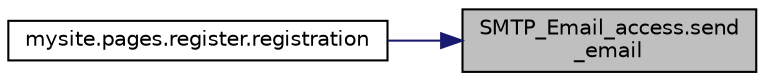 digraph "SMTP_Email_access.send_email"
{
 // LATEX_PDF_SIZE
  edge [fontname="Helvetica",fontsize="10",labelfontname="Helvetica",labelfontsize="10"];
  node [fontname="Helvetica",fontsize="10",shape=record];
  rankdir="RL";
  Node1 [label="SMTP_Email_access.send\l_email",height=0.2,width=0.4,color="black", fillcolor="grey75", style="filled", fontcolor="black",tooltip=" "];
  Node1 -> Node2 [dir="back",color="midnightblue",fontsize="10",style="solid",fontname="Helvetica"];
  Node2 [label="mysite.pages.register.registration",height=0.2,width=0.4,color="black", fillcolor="white", style="filled",URL="$namespacemysite_1_1pages_1_1register.html#aec969f40db99362e3b4efd6b7126206d",tooltip=" "];
}
